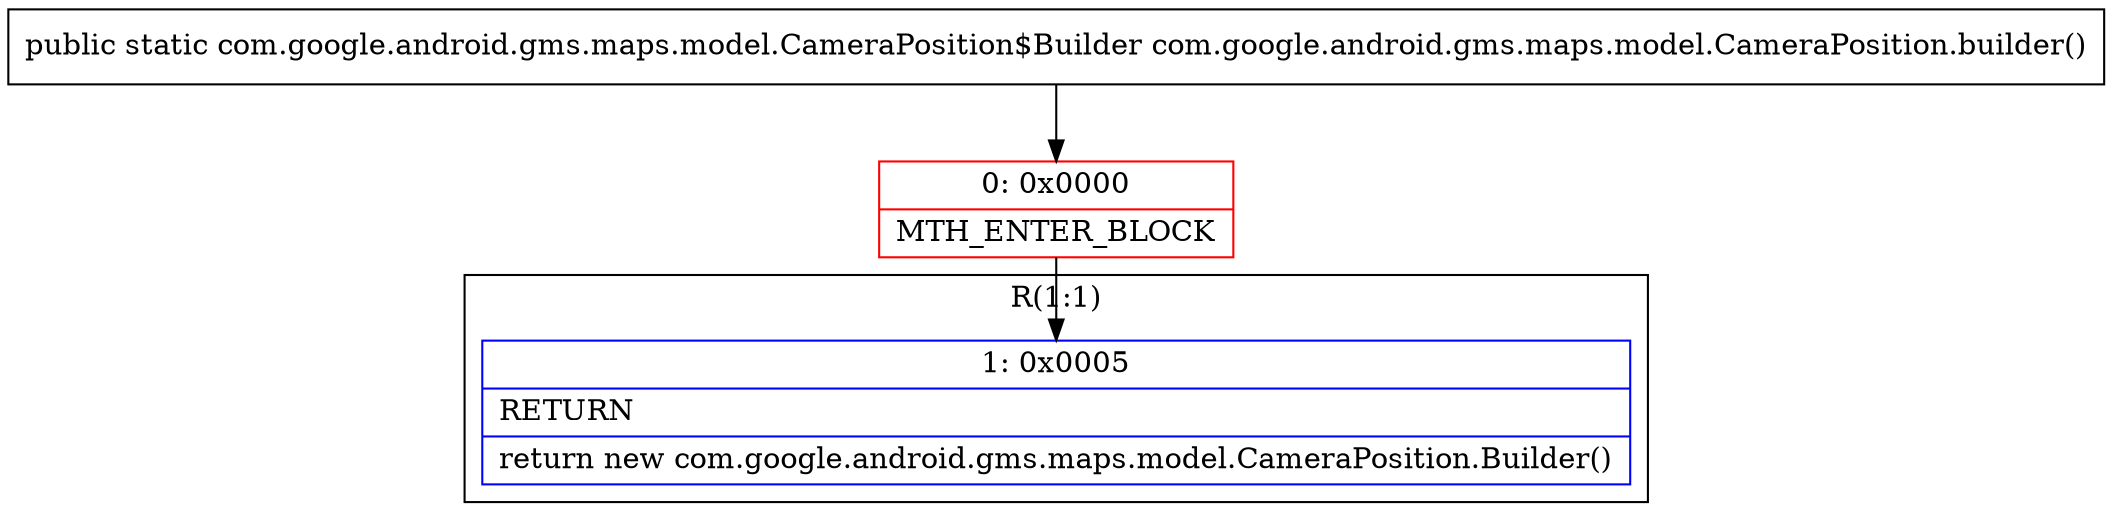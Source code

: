 digraph "CFG forcom.google.android.gms.maps.model.CameraPosition.builder()Lcom\/google\/android\/gms\/maps\/model\/CameraPosition$Builder;" {
subgraph cluster_Region_2134421114 {
label = "R(1:1)";
node [shape=record,color=blue];
Node_1 [shape=record,label="{1\:\ 0x0005|RETURN\l|return new com.google.android.gms.maps.model.CameraPosition.Builder()\l}"];
}
Node_0 [shape=record,color=red,label="{0\:\ 0x0000|MTH_ENTER_BLOCK\l}"];
MethodNode[shape=record,label="{public static com.google.android.gms.maps.model.CameraPosition$Builder com.google.android.gms.maps.model.CameraPosition.builder() }"];
MethodNode -> Node_0;
Node_0 -> Node_1;
}

